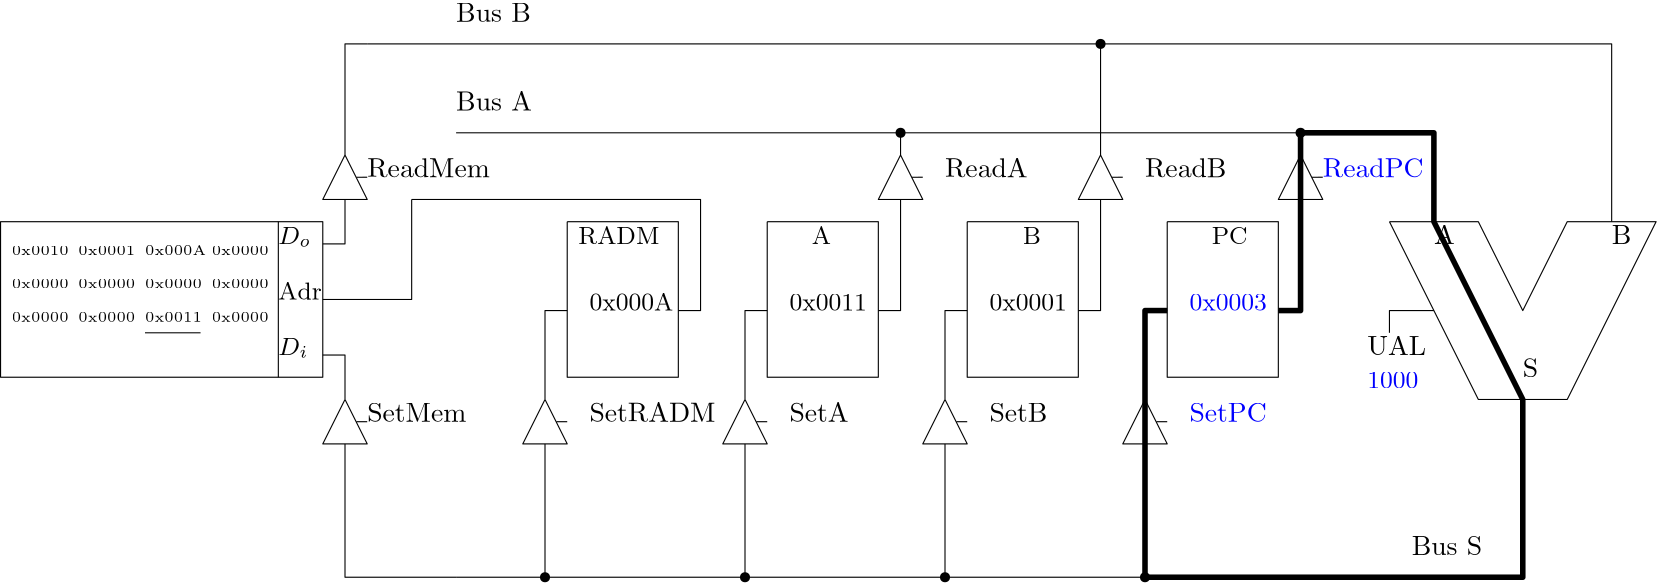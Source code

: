 <?xml version="1.0"?>
<!DOCTYPE ipe SYSTEM "ipe.dtd">
<ipe version="70107" creator="Ipe 7.1.8">
<info created="D:20150822125759" modified="D:20160901144124"/>
<ipestyle name="basic">
<symbol name="arrow/arc(spx)">
<path stroke="sym-stroke" fill="sym-stroke" pen="sym-pen">
0 0 m
-1 0.333 l
-1 -0.333 l
h
</path>
</symbol>
<symbol name="arrow/farc(spx)">
<path stroke="sym-stroke" fill="white" pen="sym-pen">
0 0 m
-1 0.333 l
-1 -0.333 l
h
</path>
</symbol>
<symbol name="arrow/ptarc(spx)">
<path stroke="sym-stroke" fill="sym-stroke" pen="sym-pen">
0 0 m
-1 0.333 l
-0.8 0 l
-1 -0.333 l
h
</path>
</symbol>
<symbol name="arrow/fptarc(spx)">
<path stroke="sym-stroke" fill="white" pen="sym-pen">
0 0 m
-1 0.333 l
-0.8 0 l
-1 -0.333 l
h
</path>
</symbol>
<symbol name="mark/circle(sx)" transformations="translations">
<path fill="sym-stroke">
0.6 0 0 0.6 0 0 e
0.4 0 0 0.4 0 0 e
</path>
</symbol>
<symbol name="mark/disk(sx)" transformations="translations">
<path fill="sym-stroke">
0.6 0 0 0.6 0 0 e
</path>
</symbol>
<symbol name="mark/fdisk(sfx)" transformations="translations">
<group>
<path fill="sym-fill">
0.5 0 0 0.5 0 0 e
</path>
<path fill="sym-stroke" fillrule="eofill">
0.6 0 0 0.6 0 0 e
0.4 0 0 0.4 0 0 e
</path>
</group>
</symbol>
<symbol name="mark/box(sx)" transformations="translations">
<path fill="sym-stroke" fillrule="eofill">
-0.6 -0.6 m
0.6 -0.6 l
0.6 0.6 l
-0.6 0.6 l
h
-0.4 -0.4 m
0.4 -0.4 l
0.4 0.4 l
-0.4 0.4 l
h
</path>
</symbol>
<symbol name="mark/square(sx)" transformations="translations">
<path fill="sym-stroke">
-0.6 -0.6 m
0.6 -0.6 l
0.6 0.6 l
-0.6 0.6 l
h
</path>
</symbol>
<symbol name="mark/fsquare(sfx)" transformations="translations">
<group>
<path fill="sym-fill">
-0.5 -0.5 m
0.5 -0.5 l
0.5 0.5 l
-0.5 0.5 l
h
</path>
<path fill="sym-stroke" fillrule="eofill">
-0.6 -0.6 m
0.6 -0.6 l
0.6 0.6 l
-0.6 0.6 l
h
-0.4 -0.4 m
0.4 -0.4 l
0.4 0.4 l
-0.4 0.4 l
h
</path>
</group>
</symbol>
<symbol name="mark/cross(sx)" transformations="translations">
<group>
<path fill="sym-stroke">
-0.43 -0.57 m
0.57 0.43 l
0.43 0.57 l
-0.57 -0.43 l
h
</path>
<path fill="sym-stroke">
-0.43 0.57 m
0.57 -0.43 l
0.43 -0.57 l
-0.57 0.43 l
h
</path>
</group>
</symbol>
<symbol name="arrow/fnormal(spx)">
<path stroke="sym-stroke" fill="white" pen="sym-pen">
0 0 m
-1 0.333 l
-1 -0.333 l
h
</path>
</symbol>
<symbol name="arrow/pointed(spx)">
<path stroke="sym-stroke" fill="sym-stroke" pen="sym-pen">
0 0 m
-1 0.333 l
-0.8 0 l
-1 -0.333 l
h
</path>
</symbol>
<symbol name="arrow/fpointed(spx)">
<path stroke="sym-stroke" fill="white" pen="sym-pen">
0 0 m
-1 0.333 l
-0.8 0 l
-1 -0.333 l
h
</path>
</symbol>
<symbol name="arrow/linear(spx)">
<path stroke="sym-stroke" pen="sym-pen">
-1 0.333 m
0 0 l
-1 -0.333 l
</path>
</symbol>
<symbol name="arrow/fdouble(spx)">
<path stroke="sym-stroke" fill="white" pen="sym-pen">
0 0 m
-1 0.333 l
-1 -0.333 l
h
-1 0 m
-2 0.333 l
-2 -0.333 l
h
</path>
</symbol>
<symbol name="arrow/double(spx)">
<path stroke="sym-stroke" fill="sym-stroke" pen="sym-pen">
0 0 m
-1 0.333 l
-1 -0.333 l
h
-1 0 m
-2 0.333 l
-2 -0.333 l
h
</path>
</symbol>
<pen name="heavier" value="0.8"/>
<pen name="fat" value="1.2"/>
<pen name="ultrafat" value="2"/>
<symbolsize name="large" value="5"/>
<symbolsize name="small" value="2"/>
<symbolsize name="tiny" value="1.1"/>
<arrowsize name="large" value="10"/>
<arrowsize name="small" value="5"/>
<arrowsize name="tiny" value="3"/>
<color name="red" value="1 0 0"/>
<color name="green" value="0 1 0"/>
<color name="blue" value="0 0 1"/>
<color name="yellow" value="1 1 0"/>
<color name="orange" value="1 0.647 0"/>
<color name="gold" value="1 0.843 0"/>
<color name="purple" value="0.627 0.125 0.941"/>
<color name="gray" value="0.745"/>
<color name="brown" value="0.647 0.165 0.165"/>
<color name="navy" value="0 0 0.502"/>
<color name="pink" value="1 0.753 0.796"/>
<color name="seagreen" value="0.18 0.545 0.341"/>
<color name="turquoise" value="0.251 0.878 0.816"/>
<color name="violet" value="0.933 0.51 0.933"/>
<color name="darkblue" value="0 0 0.545"/>
<color name="darkcyan" value="0 0.545 0.545"/>
<color name="darkgray" value="0.663"/>
<color name="darkgreen" value="0 0.392 0"/>
<color name="darkmagenta" value="0.545 0 0.545"/>
<color name="darkorange" value="1 0.549 0"/>
<color name="darkred" value="0.545 0 0"/>
<color name="lightblue" value="0.678 0.847 0.902"/>
<color name="lightcyan" value="0.878 1 1"/>
<color name="lightgray" value="0.827"/>
<color name="lightgreen" value="0.565 0.933 0.565"/>
<color name="lightyellow" value="1 1 0.878"/>
<dashstyle name="dashed" value="[4] 0"/>
<dashstyle name="dotted" value="[1 3] 0"/>
<dashstyle name="dash dotted" value="[4 2 1 2] 0"/>
<dashstyle name="dash dot dotted" value="[4 2 1 2 1 2] 0"/>
<textsize name="large" value="\large"/>
<textsize name="small" value="\small"/>
<textsize name="tiny" value="\tiny"/>
<textsize name="Large" value="\Large"/>
<textsize name="LARGE" value="\LARGE"/>
<textsize name="huge" value="\huge"/>
<textsize name="Huge" value="\Huge"/>
<textsize name="footnote" value="\footnotesize"/>
<textstyle name="center" begin="\begin{center}" end="\end{center}"/>
<textstyle name="itemize" begin="\begin{itemize}" end="\end{itemize}"/>
<textstyle name="item" begin="\begin{itemize}\item{}" end="\end{itemize}"/>
<gridsize name="4 pts" value="4"/>
<gridsize name="8 pts (~3 mm)" value="8"/>
<gridsize name="16 pts (~6 mm)" value="16"/>
<gridsize name="32 pts (~12 mm)" value="32"/>
<gridsize name="10 pts (~3.5 mm)" value="10"/>
<gridsize name="20 pts (~7 mm)" value="20"/>
<gridsize name="14 pts (~5 mm)" value="14"/>
<gridsize name="28 pts (~10 mm)" value="28"/>
<gridsize name="56 pts (~20 mm)" value="56"/>
<anglesize name="90 deg" value="90"/>
<anglesize name="60 deg" value="60"/>
<anglesize name="45 deg" value="45"/>
<anglesize name="30 deg" value="30"/>
<anglesize name="22.5 deg" value="22.5"/>
<tiling name="falling" angle="-60" step="4" width="1"/>
<tiling name="rising" angle="30" step="4" width="1"/>
</ipestyle>
<page>
<layer name="alpha"/>
<view layers="alpha" active="alpha"/>
<path layer="alpha" matrix="1 0 0 1 84 0" stroke="black">
416 704 m
448 704 l
464 672 l
480 704 l
512 704 l
480 640 l
448 640 l
416 704 l
</path>
<path matrix="1 0 0 1 84 0" stroke="black">
336 704 m
376 704 l
376 648 l
336 648 l
336 704 l
</path>
<path matrix="1 0 0 1 12 0" stroke="black">
336 704 m
376 704 l
376 648 l
336 648 l
336 704 l
</path>
<path matrix="1 0 0 1 -60 0" stroke="black">
336 704 m
376 704 l
376 648 l
336 648 l
336 704 l
</path>
<path matrix="1 0 0 1 -132 0" stroke="black">
336 704 m
376 704 l
376 648 l
336 648 l
336 704 l
</path>
<path matrix="1 0 0 1 84 0" stroke="black">
312 728 m
304 712 l
320 712 l
312 728 l
</path>
<path matrix="1 0 0 1 84 0" stroke="black">
320 720 m
316.101 719.993 l
</path>
<path matrix="1 0 0 1 156 0" stroke="black">
312 728 m
304 712 l
320 712 l
312 728 l
</path>
<path matrix="1 0 0 1 156 0" stroke="black">
320 720 m
316.101 719.993 l
</path>
<path matrix="1 0 0 1 12 0" stroke="black">
312 728 m
304 712 l
320 712 l
312 728 l
</path>
<path matrix="1 0 0 1 12 0" stroke="black">
320 720 m
316.101 719.993 l
</path>
<path matrix="1 0 0 1 -116 -88" stroke="black">
312 728 m
304 712 l
320 712 l
312 728 l
</path>
<path matrix="1 0 0 1 -116 -88" stroke="black">
320 720 m
316.101 719.993 l
</path>
<path matrix="1 0 0 1 -44 -88" stroke="black">
312 728 m
304 712 l
320 712 l
312 728 l
</path>
<path matrix="1 0 0 1 -44 -88" stroke="black">
320 720 m
316.101 719.993 l
</path>
<path matrix="1 0 0 1 28 -88" stroke="black">
312 728 m
304 712 l
320 712 l
312 728 l
</path>
<path matrix="1 0 0 1 28 -88" stroke="black">
320 720 m
316.101 719.993 l
</path>
<path matrix="1 0 0 1 100 -88" stroke="black">
312 728 m
304 712 l
320 712 l
312 728 l
</path>
<path matrix="1 0 0 1 100 -88" stroke="black">
320 720 m
316.101 719.993 l
</path>
<path stroke="black">
116 704 m
116 648 l
0 648 l
0 704 l
h
</path>
<path matrix="1 0 0 1 84 0" stroke="black">
384 728 m
384 736 l
</path>
<path matrix="1 0 0 1 84 0" stroke="black">
240 728 m
240 736 l
</path>
<path matrix="1 0 0 1 84 0" stroke="black">
312 728 m
312 768 l
</path>
<path matrix="1 0 0 1 36 0" stroke="black">
96 768 m
544 768 l
544 704 l
</path>
<path matrix="1 0 0 1 84 0" stroke="black">
432 704 m
432 736 l
80 736 l
</path>
<use matrix="1 0 0 1 84 0" name="mark/disk(sx)" pos="240 736" size="normal" stroke="black"/>
<use matrix="1 0 0 1 84 0" name="mark/disk(sx)" pos="384 736" size="normal" stroke="black"/>
<use matrix="1 0 0 1 84 0" name="mark/disk(sx)" pos="312 768" size="normal" stroke="black"/>
<path matrix="1 0 0 1 84 0" stroke="black">
464 640 m
464 576 l
80 576 l
</path>
<path matrix="1 0 0 1 84 0" stroke="black">
184 624 m
184 576 l
</path>
<path matrix="1 0 0 1 84 0" stroke="black">
256 624 m
256 576 l
</path>
<path matrix="1 0 0 1 84 0" stroke="black">
328 624 m
328 576 l
</path>
<path matrix="1 0 0 1 84 0" stroke="black">
328 640 m
328 672 l
336 672 l
</path>
<path matrix="1 0 0 1 84 0" stroke="black">
376 672 m
384 672 l
384 712 l
</path>
<path matrix="1 0 0 1 84 0" stroke="black">
304 672 m
312 672 l
312 712 l
</path>
<path matrix="1 0 0 1 84 0" stroke="black">
232 672 m
240 672 l
240 712 l
</path>
<path matrix="1 0 0 1 36 0" stroke="black">
208 672 m
216 672 l
216 712 l
112 712 l
</path>
<path matrix="1 0 0 1 84 0" stroke="black">
112 640 m
112 672 l
120 672 l
</path>
<path matrix="1 0 0 1 84 0" stroke="black">
112 624 m
112 576 l
</path>
<path matrix="1 0 0 1 -188 -88" stroke="black">
312 728 m
304 712 l
320 712 l
312 728 l
</path>
<path matrix="1 0 0 1 -188 -88" stroke="black">
320 720 m
316.101 719.993 l
</path>
<path matrix="1 0 0 1 -188 0" stroke="black">
312 728 m
304 712 l
320 712 l
312 728 l
</path>
<path matrix="1 0 0 1 -188 0" stroke="black">
320 720 m
316.101 719.993 l
</path>
<path matrix="1 0 0 1 52 0" stroke="black">
72 640 m
72 656 l
64 656 l
</path>
<path matrix="1 0 0 1 52 0" stroke="black">
64 696 m
72 696 l
72 712 l
</path>
<path matrix="1 0 0 1 52 0" stroke="black">
72 728 m
72 768 l
80 768 l
</path>
<use matrix="1 0 0 1 84 0" name="mark/disk(sx)" pos="256 576" size="normal" stroke="black"/>
<use matrix="1 0 0 1 84 0" name="mark/disk(sx)" pos="328 576" size="normal" stroke="black"/>
<use matrix="1 0 0 1 84 0" name="mark/disk(sx)" pos="184 576" size="normal" stroke="black"/>
<use matrix="1 0 0 1 84 0" name="mark/disk(sx)" pos="112 576" size="normal" stroke="black"/>
<path matrix="1 0 0 1 36 0" stroke="black">
128 576 m
88 576 l
88 624 l
</path>
<text matrix="1 0 0 1 52 0" transformations="translations" pos="80 632" stroke="black" type="label" valign="baseline">SetMem</text>
<text matrix="1 0 0 1 84 0" transformations="translations" pos="128 632" stroke="black" type="label" valign="baseline">SetRADM</text>
<text matrix="1 0 0 1 84 0" transformations="translations" pos="200 632" stroke="black" type="label" valign="baseline">SetA</text>
<text matrix="1 0 0 1 84 0" transformations="translations" pos="272 632" stroke="black" type="label" valign="baseline">SetB</text>
<text matrix="1 0 0 1 84 0" transformations="translations" pos="344 632" stroke="blue" type="label" valign="baseline">SetPC</text>
<text matrix="1 0 0 1 84 0" transformations="translations" pos="256 720" stroke="black" type="label" valign="baseline">ReadA</text>
<text matrix="1 0 0 1 84 0" transformations="translations" pos="328 720" stroke="black" type="label" valign="baseline">ReadB</text>
<text matrix="1 0 0 1 84 0" transformations="translations" pos="392 720" stroke="blue" type="label" valign="baseline">ReadPC</text>
<text matrix="1 0 0 1 84 0" transformations="translations" pos="432 696" stroke="black" type="label" valign="baseline">A</text>
<text matrix="1 0 0 1 84 0" transformations="translations" pos="496 696" stroke="black" type="label" valign="baseline">B</text>
<text matrix="1 0 0 1 84 0" transformations="translations" pos="464 648" stroke="black" type="label" valign="baseline">S</text>
<text matrix="1 0 0 1 -36 -16" transformations="translations" pos="528 672" stroke="black" type="label" valign="baseline">UAL</text>
<path matrix="1 0 0 1 84 0" stroke="black">
432 672 m
416 672 l
416 664 l
</path>
<text matrix="1 0 0 1 36 0" transformations="translations" pos="64 696" stroke="black" type="label" valign="baseline" size="small">$D_o$</text>
<text matrix="1 0 0 1 36 0" transformations="translations" pos="64 656" stroke="black" type="label" valign="baseline" size="small">$D_i$</text>
<text matrix="1 0 0 1 36 -4" transformations="translations" pos="64 680" stroke="black" type="label" valign="baseline" size="small">Adr</text>
<path matrix="1 0 0 1 36 0" stroke="black">
112 712 m
112 676 l
80 676 l
</path>
<text matrix="1 0 0 1 52 0" transformations="translations" pos="112 776" stroke="black" type="label" valign="baseline">Bus B</text>
<text matrix="1 0 0 1 36 0" transformations="translations" pos="128 744" stroke="black" type="label" valign="baseline">Bus A</text>
<text matrix="1 0 0 1 36 0" transformations="translations" pos="472 584" stroke="black" type="label" valign="baseline">Bus S</text>
<text matrix="1 0 0 1 32 0" transformations="translations" pos="176 696" stroke="black" type="label" valign="baseline" size="small">RADM</text>
<text matrix="1 0 0 1 36 0" transformations="translations" pos="256 696" stroke="black" type="label" valign="baseline" size="small">A</text>
<text matrix="1 0 0 1 36 0" transformations="translations" pos="332 696" stroke="black" type="label" valign="baseline" size="small">B</text>
<text matrix="1 0 0 1 36 0" transformations="translations" pos="400 696" stroke="black" type="label" valign="baseline" size="small">PC</text>
<path matrix="1 0 0 1 36 0" stroke="black">
232 640 m
232 672 l
240 672 l
</path>
<path matrix="1 0 0 1 36 0" stroke="black">
304 640 m
304 672 l
312 672 l
</path>
<text matrix="1 0 0 1 32 -4" transformations="translations" pos="180 676" stroke="black" type="label" valign="baseline" size="small">0x000A</text>
<text matrix="1 0 0 1 104 -4" transformations="translations" pos="180 676" stroke="black" type="label" valign="baseline" size="small">0x0011</text>
<text matrix="1 0 0 1 176 -4" transformations="translations" pos="180 676" stroke="black" type="label" valign="baseline" size="small">0x0001</text>
<text matrix="1 0 0 1 248 -4" transformations="translations" pos="180 676" stroke="blue" type="label" valign="baseline" size="small">0x0003</text>
<text matrix="1 0 0 1 52 88" transformations="translations" pos="80 632" stroke="black" type="label" valign="baseline">ReadMem</text>
<text matrix="1 0 0 1 -16 -4" transformations="translations" pos="20 696" stroke="black" type="label" valign="baseline" size="tiny">0x0010</text>
<text matrix="1 0 0 1 8 -4" transformations="translations" pos="20 696" stroke="black" type="label" valign="baseline" size="tiny">0x0001</text>
<text matrix="1 0 0 1 32 -4" transformations="translations" pos="20 696" stroke="black" type="label" valign="baseline" size="tiny">0x000A</text>
<text matrix="1 0 0 1 56 -4" transformations="translations" pos="20 696" stroke="black" type="label" valign="baseline" size="tiny">0x0000</text>
<path matrix="1 0 0 1 4 0" stroke="black">
96 704 m
96 648 l
</path>
<text matrix="1 0 0 1 -16 -16" transformations="translations" pos="20 696" stroke="black" type="label" valign="baseline" size="tiny">0x0000</text>
<text matrix="1 0 0 1 8 -16" transformations="translations" pos="20 696" stroke="black" type="label" valign="baseline" size="tiny">0x0000</text>
<text matrix="1 0 0 1 32 -16" transformations="translations" pos="20 696" stroke="black" type="label" valign="baseline" size="tiny">0x0000</text>
<text matrix="1 0 0 1 56 -16" transformations="translations" pos="20 696" stroke="black" type="label" valign="baseline" size="tiny">0x0000</text>
<text matrix="1 0 0 1 -16 -28" transformations="translations" pos="20 696" stroke="black" type="label" valign="baseline" size="tiny">0x0000</text>
<text matrix="1 0 0 1 8 -28" transformations="translations" pos="20 696" stroke="black" type="label" valign="baseline" size="tiny">0x0000</text>
<text matrix="1 0 0 1 32 -28" transformations="translations" pos="20 696" stroke="black" type="label" valign="baseline" size="tiny">0x0011</text>
<text matrix="1 0 0 1 56 -28" transformations="translations" pos="20 696" stroke="black" type="label" valign="baseline" size="tiny">0x0000</text>
<path matrix="1 0 0 1 48 -24" stroke="black">
4 688 m
24 688 l
</path>
<text matrix="1 0 0 1 312 -32" transformations="translations" pos="180 676" stroke="blue" type="label" valign="baseline" size="small">1000</text>
<path stroke="black" pen="ultrafat">
460 672 m
468 672 l
468 736 l
516 736 l
516 704 l
548 640 l
548 576 l
412 576 l
412 672 l
420 672 l
</path>
</page>
</ipe>
